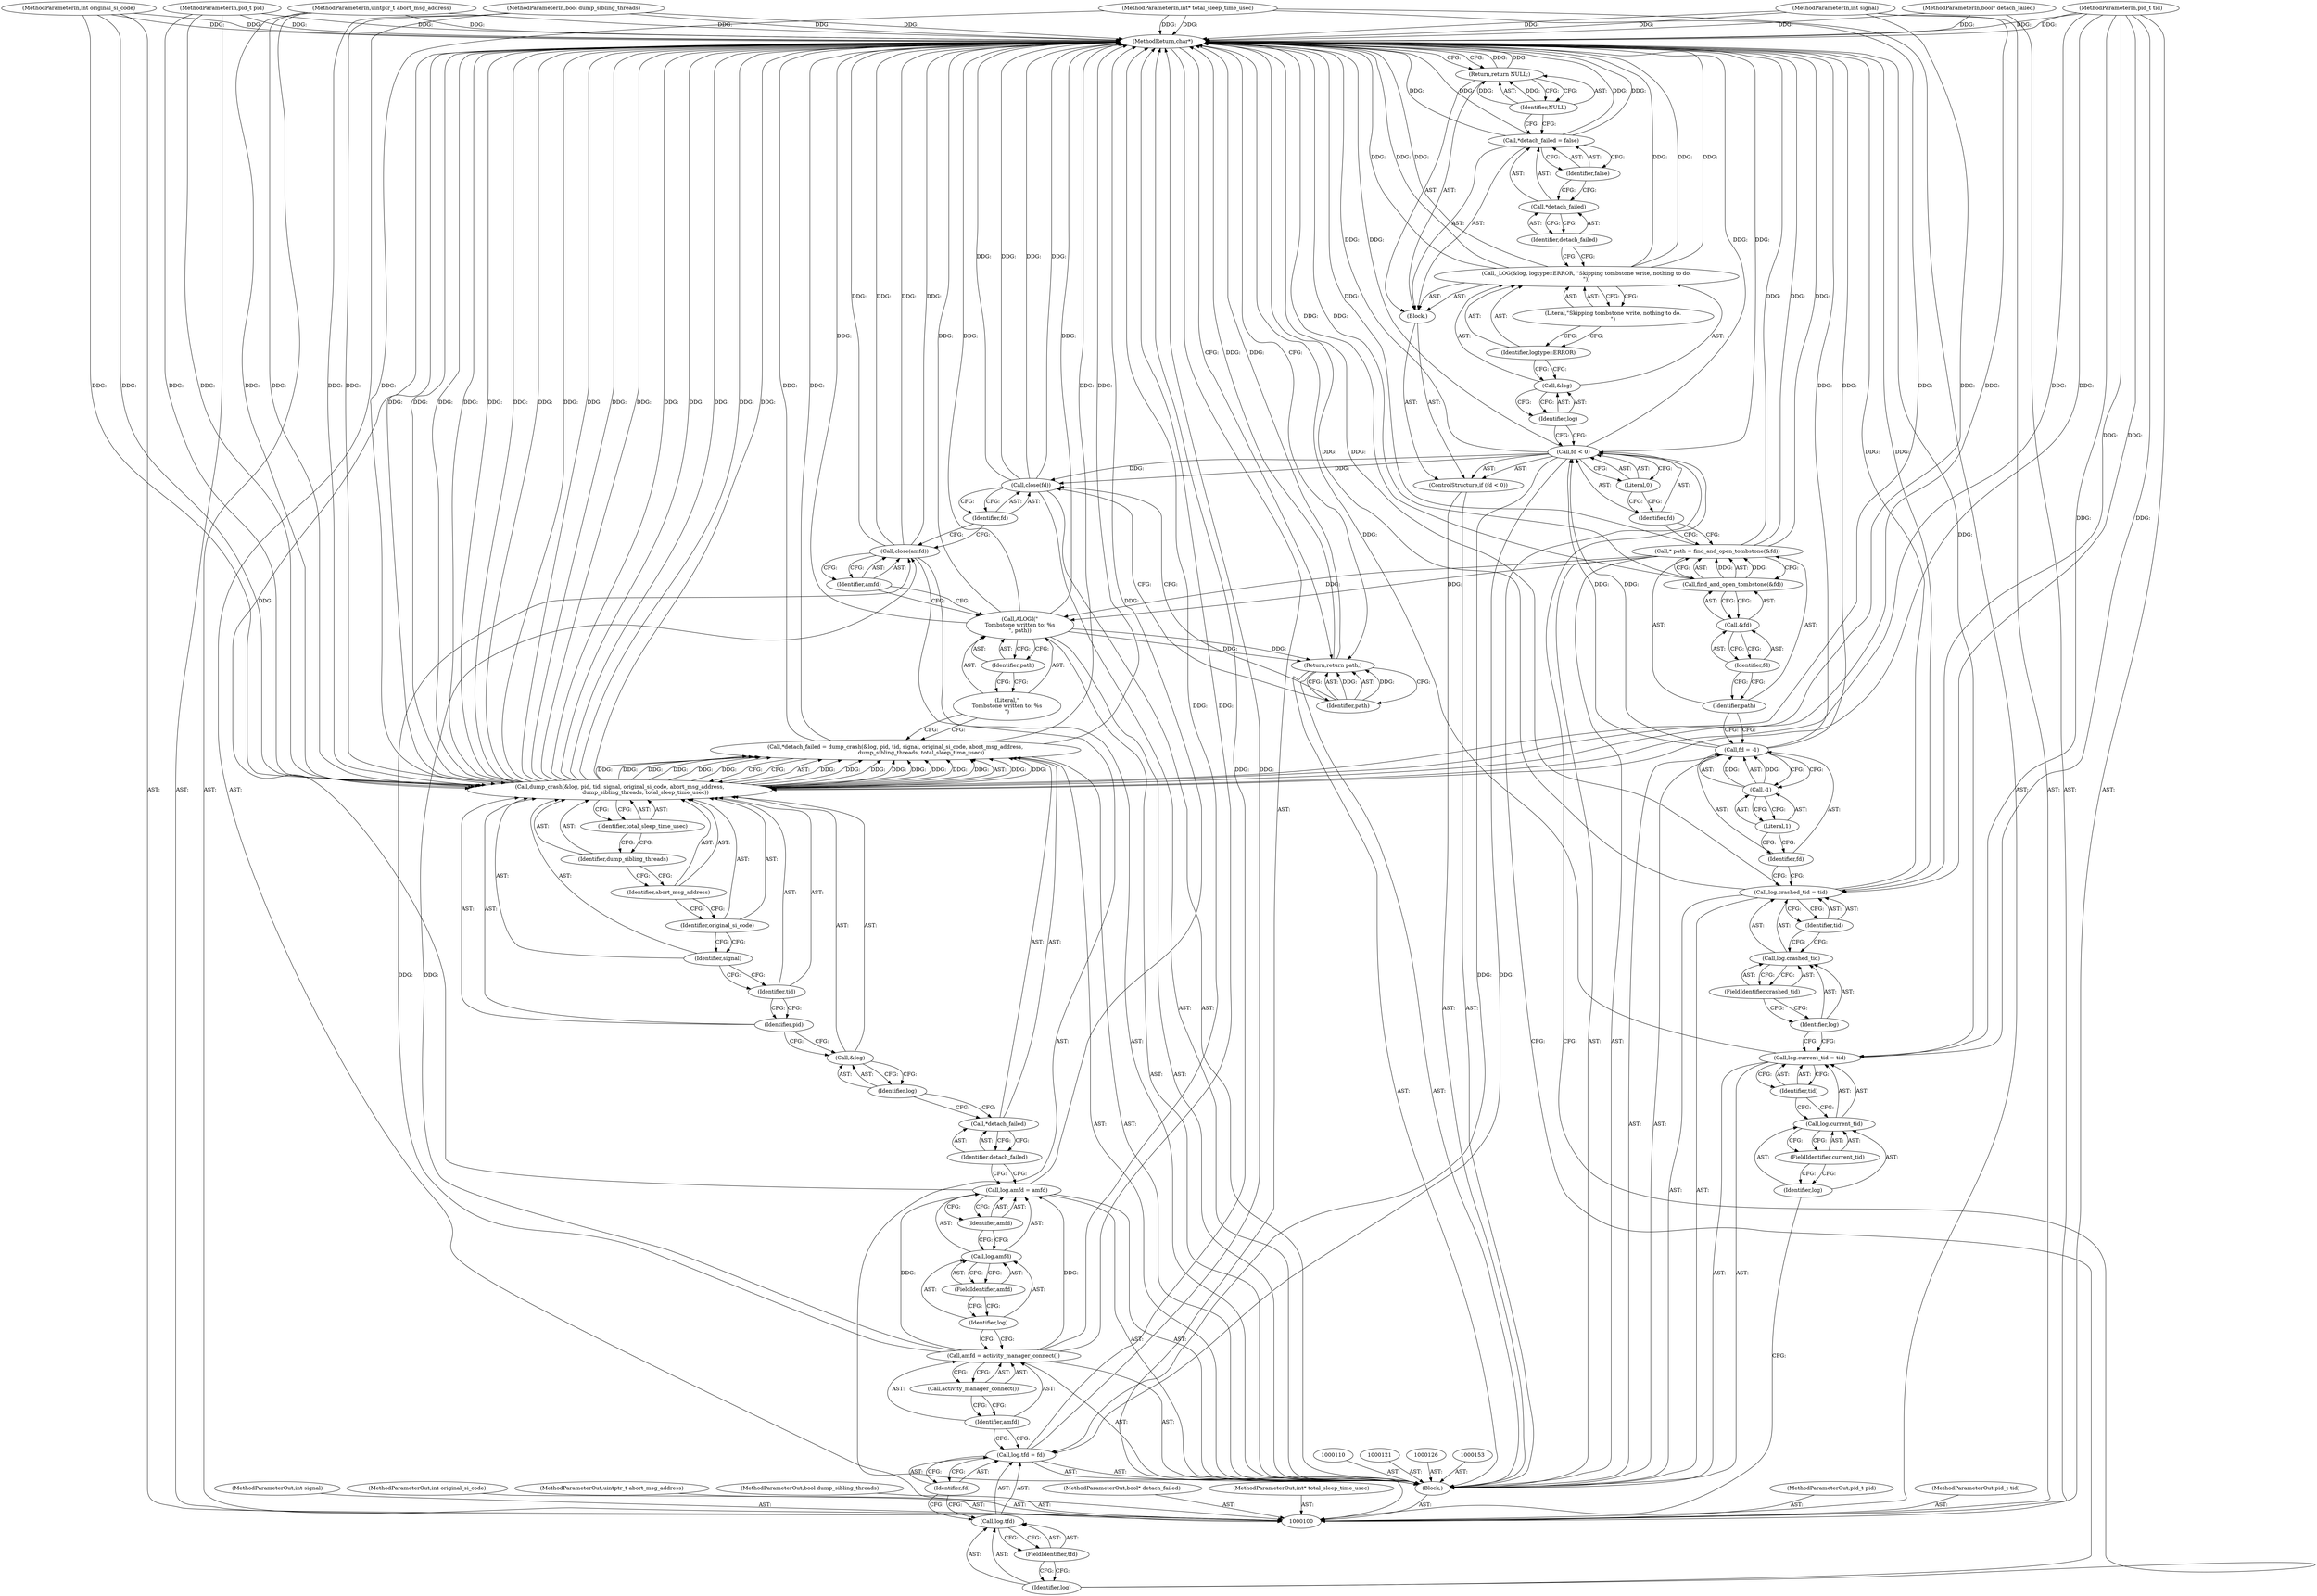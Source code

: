 digraph "0_Android_81df1cc77722000f8d0025c1ab00ced123aa573c" {
"1000184" [label="(MethodReturn,char*)"];
"1000101" [label="(MethodParameterIn,pid_t pid)"];
"1000257" [label="(MethodParameterOut,pid_t pid)"];
"1000102" [label="(MethodParameterIn,pid_t tid)"];
"1000258" [label="(MethodParameterOut,pid_t tid)"];
"1000103" [label="(MethodParameterIn,int signal)"];
"1000259" [label="(MethodParameterOut,int signal)"];
"1000104" [label="(MethodParameterIn,int original_si_code)"];
"1000260" [label="(MethodParameterOut,int original_si_code)"];
"1000124" [label="(Call,-1)"];
"1000125" [label="(Literal,1)"];
"1000122" [label="(Call,fd = -1)"];
"1000123" [label="(Identifier,fd)"];
"1000129" [label="(Call,find_and_open_tombstone(&fd))"];
"1000130" [label="(Call,&fd)"];
"1000131" [label="(Identifier,fd)"];
"1000127" [label="(Call,* path = find_and_open_tombstone(&fd))"];
"1000128" [label="(Identifier,path)"];
"1000135" [label="(Literal,0)"];
"1000136" [label="(Block,)"];
"1000132" [label="(ControlStructure,if (fd < 0))"];
"1000133" [label="(Call,fd < 0)"];
"1000134" [label="(Identifier,fd)"];
"1000138" [label="(Call,&log)"];
"1000139" [label="(Identifier,log)"];
"1000140" [label="(Identifier,logtype::ERROR)"];
"1000141" [label="(Literal,\"Skipping tombstone write, nothing to do.\n\")"];
"1000137" [label="(Call,_LOG(&log, logtype::ERROR, \"Skipping tombstone write, nothing to do.\n\"))"];
"1000142" [label="(Call,*detach_failed = false)"];
"1000143" [label="(Call,*detach_failed)"];
"1000145" [label="(Identifier,false)"];
"1000144" [label="(Identifier,detach_failed)"];
"1000146" [label="(Return,return NULL;)"];
"1000147" [label="(Identifier,NULL)"];
"1000152" [label="(Identifier,fd)"];
"1000148" [label="(Call,log.tfd = fd)"];
"1000149" [label="(Call,log.tfd)"];
"1000150" [label="(Identifier,log)"];
"1000151" [label="(FieldIdentifier,tfd)"];
"1000105" [label="(MethodParameterIn,uintptr_t abort_msg_address)"];
"1000261" [label="(MethodParameterOut,uintptr_t abort_msg_address)"];
"1000106" [label="(MethodParameterIn,bool dump_sibling_threads)"];
"1000262" [label="(MethodParameterOut,bool dump_sibling_threads)"];
"1000156" [label="(Call,activity_manager_connect())"];
"1000154" [label="(Call,amfd = activity_manager_connect())"];
"1000155" [label="(Identifier,amfd)"];
"1000161" [label="(Identifier,amfd)"];
"1000157" [label="(Call,log.amfd = amfd)"];
"1000158" [label="(Call,log.amfd)"];
"1000159" [label="(Identifier,log)"];
"1000160" [label="(FieldIdentifier,amfd)"];
"1000162" [label="(Call,*detach_failed = dump_crash(&log, pid, tid, signal, original_si_code, abort_msg_address,\n                              dump_sibling_threads, total_sleep_time_usec))"];
"1000163" [label="(Call,*detach_failed)"];
"1000165" [label="(Call,dump_crash(&log, pid, tid, signal, original_si_code, abort_msg_address,\n                              dump_sibling_threads, total_sleep_time_usec))"];
"1000164" [label="(Identifier,detach_failed)"];
"1000166" [label="(Call,&log)"];
"1000167" [label="(Identifier,log)"];
"1000168" [label="(Identifier,pid)"];
"1000169" [label="(Identifier,tid)"];
"1000170" [label="(Identifier,signal)"];
"1000171" [label="(Identifier,original_si_code)"];
"1000172" [label="(Identifier,abort_msg_address)"];
"1000173" [label="(Identifier,dump_sibling_threads)"];
"1000174" [label="(Identifier,total_sleep_time_usec)"];
"1000175" [label="(Call,ALOGI(\"\nTombstone written to: %s\n\", path))"];
"1000177" [label="(Identifier,path)"];
"1000176" [label="(Literal,\"\nTombstone written to: %s\n\")"];
"1000178" [label="(Call,close(amfd))"];
"1000179" [label="(Identifier,amfd)"];
"1000180" [label="(Call,close(fd))"];
"1000181" [label="(Identifier,fd)"];
"1000107" [label="(MethodParameterIn,bool* detach_failed)"];
"1000263" [label="(MethodParameterOut,bool* detach_failed)"];
"1000108" [label="(MethodParameterIn,int* total_sleep_time_usec)"];
"1000264" [label="(MethodParameterOut,int* total_sleep_time_usec)"];
"1000109" [label="(Block,)"];
"1000182" [label="(Return,return path;)"];
"1000183" [label="(Identifier,path)"];
"1000115" [label="(Identifier,tid)"];
"1000111" [label="(Call,log.current_tid = tid)"];
"1000112" [label="(Call,log.current_tid)"];
"1000113" [label="(Identifier,log)"];
"1000114" [label="(FieldIdentifier,current_tid)"];
"1000120" [label="(Identifier,tid)"];
"1000116" [label="(Call,log.crashed_tid = tid)"];
"1000117" [label="(Call,log.crashed_tid)"];
"1000118" [label="(Identifier,log)"];
"1000119" [label="(FieldIdentifier,crashed_tid)"];
"1000184" -> "1000100"  [label="AST: "];
"1000184" -> "1000146"  [label="CFG: "];
"1000184" -> "1000182"  [label="CFG: "];
"1000108" -> "1000184"  [label="DDG: "];
"1000107" -> "1000184"  [label="DDG: "];
"1000165" -> "1000184"  [label="DDG: "];
"1000165" -> "1000184"  [label="DDG: "];
"1000165" -> "1000184"  [label="DDG: "];
"1000165" -> "1000184"  [label="DDG: "];
"1000165" -> "1000184"  [label="DDG: "];
"1000165" -> "1000184"  [label="DDG: "];
"1000165" -> "1000184"  [label="DDG: "];
"1000165" -> "1000184"  [label="DDG: "];
"1000105" -> "1000184"  [label="DDG: "];
"1000180" -> "1000184"  [label="DDG: "];
"1000180" -> "1000184"  [label="DDG: "];
"1000178" -> "1000184"  [label="DDG: "];
"1000178" -> "1000184"  [label="DDG: "];
"1000116" -> "1000184"  [label="DDG: "];
"1000116" -> "1000184"  [label="DDG: "];
"1000129" -> "1000184"  [label="DDG: "];
"1000104" -> "1000184"  [label="DDG: "];
"1000137" -> "1000184"  [label="DDG: "];
"1000137" -> "1000184"  [label="DDG: "];
"1000137" -> "1000184"  [label="DDG: "];
"1000127" -> "1000184"  [label="DDG: "];
"1000127" -> "1000184"  [label="DDG: "];
"1000133" -> "1000184"  [label="DDG: "];
"1000133" -> "1000184"  [label="DDG: "];
"1000157" -> "1000184"  [label="DDG: "];
"1000103" -> "1000184"  [label="DDG: "];
"1000148" -> "1000184"  [label="DDG: "];
"1000102" -> "1000184"  [label="DDG: "];
"1000111" -> "1000184"  [label="DDG: "];
"1000101" -> "1000184"  [label="DDG: "];
"1000142" -> "1000184"  [label="DDG: "];
"1000142" -> "1000184"  [label="DDG: "];
"1000175" -> "1000184"  [label="DDG: "];
"1000175" -> "1000184"  [label="DDG: "];
"1000154" -> "1000184"  [label="DDG: "];
"1000162" -> "1000184"  [label="DDG: "];
"1000162" -> "1000184"  [label="DDG: "];
"1000106" -> "1000184"  [label="DDG: "];
"1000122" -> "1000184"  [label="DDG: "];
"1000146" -> "1000184"  [label="DDG: "];
"1000182" -> "1000184"  [label="DDG: "];
"1000101" -> "1000100"  [label="AST: "];
"1000101" -> "1000184"  [label="DDG: "];
"1000101" -> "1000165"  [label="DDG: "];
"1000257" -> "1000100"  [label="AST: "];
"1000102" -> "1000100"  [label="AST: "];
"1000102" -> "1000184"  [label="DDG: "];
"1000102" -> "1000111"  [label="DDG: "];
"1000102" -> "1000116"  [label="DDG: "];
"1000102" -> "1000165"  [label="DDG: "];
"1000258" -> "1000100"  [label="AST: "];
"1000103" -> "1000100"  [label="AST: "];
"1000103" -> "1000184"  [label="DDG: "];
"1000103" -> "1000165"  [label="DDG: "];
"1000259" -> "1000100"  [label="AST: "];
"1000104" -> "1000100"  [label="AST: "];
"1000104" -> "1000184"  [label="DDG: "];
"1000104" -> "1000165"  [label="DDG: "];
"1000260" -> "1000100"  [label="AST: "];
"1000124" -> "1000122"  [label="AST: "];
"1000124" -> "1000125"  [label="CFG: "];
"1000125" -> "1000124"  [label="AST: "];
"1000122" -> "1000124"  [label="CFG: "];
"1000124" -> "1000122"  [label="DDG: "];
"1000125" -> "1000124"  [label="AST: "];
"1000125" -> "1000123"  [label="CFG: "];
"1000124" -> "1000125"  [label="CFG: "];
"1000122" -> "1000109"  [label="AST: "];
"1000122" -> "1000124"  [label="CFG: "];
"1000123" -> "1000122"  [label="AST: "];
"1000124" -> "1000122"  [label="AST: "];
"1000128" -> "1000122"  [label="CFG: "];
"1000122" -> "1000184"  [label="DDG: "];
"1000124" -> "1000122"  [label="DDG: "];
"1000122" -> "1000133"  [label="DDG: "];
"1000123" -> "1000122"  [label="AST: "];
"1000123" -> "1000116"  [label="CFG: "];
"1000125" -> "1000123"  [label="CFG: "];
"1000129" -> "1000127"  [label="AST: "];
"1000129" -> "1000130"  [label="CFG: "];
"1000130" -> "1000129"  [label="AST: "];
"1000127" -> "1000129"  [label="CFG: "];
"1000129" -> "1000184"  [label="DDG: "];
"1000129" -> "1000127"  [label="DDG: "];
"1000130" -> "1000129"  [label="AST: "];
"1000130" -> "1000131"  [label="CFG: "];
"1000131" -> "1000130"  [label="AST: "];
"1000129" -> "1000130"  [label="CFG: "];
"1000131" -> "1000130"  [label="AST: "];
"1000131" -> "1000128"  [label="CFG: "];
"1000130" -> "1000131"  [label="CFG: "];
"1000127" -> "1000109"  [label="AST: "];
"1000127" -> "1000129"  [label="CFG: "];
"1000128" -> "1000127"  [label="AST: "];
"1000129" -> "1000127"  [label="AST: "];
"1000134" -> "1000127"  [label="CFG: "];
"1000127" -> "1000184"  [label="DDG: "];
"1000127" -> "1000184"  [label="DDG: "];
"1000129" -> "1000127"  [label="DDG: "];
"1000127" -> "1000175"  [label="DDG: "];
"1000128" -> "1000127"  [label="AST: "];
"1000128" -> "1000122"  [label="CFG: "];
"1000131" -> "1000128"  [label="CFG: "];
"1000135" -> "1000133"  [label="AST: "];
"1000135" -> "1000134"  [label="CFG: "];
"1000133" -> "1000135"  [label="CFG: "];
"1000136" -> "1000132"  [label="AST: "];
"1000137" -> "1000136"  [label="AST: "];
"1000142" -> "1000136"  [label="AST: "];
"1000146" -> "1000136"  [label="AST: "];
"1000132" -> "1000109"  [label="AST: "];
"1000133" -> "1000132"  [label="AST: "];
"1000136" -> "1000132"  [label="AST: "];
"1000133" -> "1000132"  [label="AST: "];
"1000133" -> "1000135"  [label="CFG: "];
"1000134" -> "1000133"  [label="AST: "];
"1000135" -> "1000133"  [label="AST: "];
"1000139" -> "1000133"  [label="CFG: "];
"1000150" -> "1000133"  [label="CFG: "];
"1000133" -> "1000184"  [label="DDG: "];
"1000133" -> "1000184"  [label="DDG: "];
"1000122" -> "1000133"  [label="DDG: "];
"1000133" -> "1000148"  [label="DDG: "];
"1000133" -> "1000180"  [label="DDG: "];
"1000134" -> "1000133"  [label="AST: "];
"1000134" -> "1000127"  [label="CFG: "];
"1000135" -> "1000134"  [label="CFG: "];
"1000138" -> "1000137"  [label="AST: "];
"1000138" -> "1000139"  [label="CFG: "];
"1000139" -> "1000138"  [label="AST: "];
"1000140" -> "1000138"  [label="CFG: "];
"1000139" -> "1000138"  [label="AST: "];
"1000139" -> "1000133"  [label="CFG: "];
"1000138" -> "1000139"  [label="CFG: "];
"1000140" -> "1000137"  [label="AST: "];
"1000140" -> "1000138"  [label="CFG: "];
"1000141" -> "1000140"  [label="CFG: "];
"1000141" -> "1000137"  [label="AST: "];
"1000141" -> "1000140"  [label="CFG: "];
"1000137" -> "1000141"  [label="CFG: "];
"1000137" -> "1000136"  [label="AST: "];
"1000137" -> "1000141"  [label="CFG: "];
"1000138" -> "1000137"  [label="AST: "];
"1000140" -> "1000137"  [label="AST: "];
"1000141" -> "1000137"  [label="AST: "];
"1000144" -> "1000137"  [label="CFG: "];
"1000137" -> "1000184"  [label="DDG: "];
"1000137" -> "1000184"  [label="DDG: "];
"1000137" -> "1000184"  [label="DDG: "];
"1000142" -> "1000136"  [label="AST: "];
"1000142" -> "1000145"  [label="CFG: "];
"1000143" -> "1000142"  [label="AST: "];
"1000145" -> "1000142"  [label="AST: "];
"1000147" -> "1000142"  [label="CFG: "];
"1000142" -> "1000184"  [label="DDG: "];
"1000142" -> "1000184"  [label="DDG: "];
"1000143" -> "1000142"  [label="AST: "];
"1000143" -> "1000144"  [label="CFG: "];
"1000144" -> "1000143"  [label="AST: "];
"1000145" -> "1000143"  [label="CFG: "];
"1000145" -> "1000142"  [label="AST: "];
"1000145" -> "1000143"  [label="CFG: "];
"1000142" -> "1000145"  [label="CFG: "];
"1000144" -> "1000143"  [label="AST: "];
"1000144" -> "1000137"  [label="CFG: "];
"1000143" -> "1000144"  [label="CFG: "];
"1000146" -> "1000136"  [label="AST: "];
"1000146" -> "1000147"  [label="CFG: "];
"1000147" -> "1000146"  [label="AST: "];
"1000184" -> "1000146"  [label="CFG: "];
"1000146" -> "1000184"  [label="DDG: "];
"1000147" -> "1000146"  [label="DDG: "];
"1000147" -> "1000146"  [label="AST: "];
"1000147" -> "1000142"  [label="CFG: "];
"1000146" -> "1000147"  [label="CFG: "];
"1000147" -> "1000146"  [label="DDG: "];
"1000152" -> "1000148"  [label="AST: "];
"1000152" -> "1000149"  [label="CFG: "];
"1000148" -> "1000152"  [label="CFG: "];
"1000148" -> "1000109"  [label="AST: "];
"1000148" -> "1000152"  [label="CFG: "];
"1000149" -> "1000148"  [label="AST: "];
"1000152" -> "1000148"  [label="AST: "];
"1000155" -> "1000148"  [label="CFG: "];
"1000148" -> "1000184"  [label="DDG: "];
"1000133" -> "1000148"  [label="DDG: "];
"1000149" -> "1000148"  [label="AST: "];
"1000149" -> "1000151"  [label="CFG: "];
"1000150" -> "1000149"  [label="AST: "];
"1000151" -> "1000149"  [label="AST: "];
"1000152" -> "1000149"  [label="CFG: "];
"1000150" -> "1000149"  [label="AST: "];
"1000150" -> "1000133"  [label="CFG: "];
"1000151" -> "1000150"  [label="CFG: "];
"1000151" -> "1000149"  [label="AST: "];
"1000151" -> "1000150"  [label="CFG: "];
"1000149" -> "1000151"  [label="CFG: "];
"1000105" -> "1000100"  [label="AST: "];
"1000105" -> "1000184"  [label="DDG: "];
"1000105" -> "1000165"  [label="DDG: "];
"1000261" -> "1000100"  [label="AST: "];
"1000106" -> "1000100"  [label="AST: "];
"1000106" -> "1000184"  [label="DDG: "];
"1000106" -> "1000165"  [label="DDG: "];
"1000262" -> "1000100"  [label="AST: "];
"1000156" -> "1000154"  [label="AST: "];
"1000156" -> "1000155"  [label="CFG: "];
"1000154" -> "1000156"  [label="CFG: "];
"1000154" -> "1000109"  [label="AST: "];
"1000154" -> "1000156"  [label="CFG: "];
"1000155" -> "1000154"  [label="AST: "];
"1000156" -> "1000154"  [label="AST: "];
"1000159" -> "1000154"  [label="CFG: "];
"1000154" -> "1000184"  [label="DDG: "];
"1000154" -> "1000157"  [label="DDG: "];
"1000154" -> "1000178"  [label="DDG: "];
"1000155" -> "1000154"  [label="AST: "];
"1000155" -> "1000148"  [label="CFG: "];
"1000156" -> "1000155"  [label="CFG: "];
"1000161" -> "1000157"  [label="AST: "];
"1000161" -> "1000158"  [label="CFG: "];
"1000157" -> "1000161"  [label="CFG: "];
"1000157" -> "1000109"  [label="AST: "];
"1000157" -> "1000161"  [label="CFG: "];
"1000158" -> "1000157"  [label="AST: "];
"1000161" -> "1000157"  [label="AST: "];
"1000164" -> "1000157"  [label="CFG: "];
"1000157" -> "1000184"  [label="DDG: "];
"1000154" -> "1000157"  [label="DDG: "];
"1000158" -> "1000157"  [label="AST: "];
"1000158" -> "1000160"  [label="CFG: "];
"1000159" -> "1000158"  [label="AST: "];
"1000160" -> "1000158"  [label="AST: "];
"1000161" -> "1000158"  [label="CFG: "];
"1000159" -> "1000158"  [label="AST: "];
"1000159" -> "1000154"  [label="CFG: "];
"1000160" -> "1000159"  [label="CFG: "];
"1000160" -> "1000158"  [label="AST: "];
"1000160" -> "1000159"  [label="CFG: "];
"1000158" -> "1000160"  [label="CFG: "];
"1000162" -> "1000109"  [label="AST: "];
"1000162" -> "1000165"  [label="CFG: "];
"1000163" -> "1000162"  [label="AST: "];
"1000165" -> "1000162"  [label="AST: "];
"1000176" -> "1000162"  [label="CFG: "];
"1000162" -> "1000184"  [label="DDG: "];
"1000162" -> "1000184"  [label="DDG: "];
"1000165" -> "1000162"  [label="DDG: "];
"1000165" -> "1000162"  [label="DDG: "];
"1000165" -> "1000162"  [label="DDG: "];
"1000165" -> "1000162"  [label="DDG: "];
"1000165" -> "1000162"  [label="DDG: "];
"1000165" -> "1000162"  [label="DDG: "];
"1000165" -> "1000162"  [label="DDG: "];
"1000165" -> "1000162"  [label="DDG: "];
"1000163" -> "1000162"  [label="AST: "];
"1000163" -> "1000164"  [label="CFG: "];
"1000164" -> "1000163"  [label="AST: "];
"1000167" -> "1000163"  [label="CFG: "];
"1000165" -> "1000162"  [label="AST: "];
"1000165" -> "1000174"  [label="CFG: "];
"1000166" -> "1000165"  [label="AST: "];
"1000168" -> "1000165"  [label="AST: "];
"1000169" -> "1000165"  [label="AST: "];
"1000170" -> "1000165"  [label="AST: "];
"1000171" -> "1000165"  [label="AST: "];
"1000172" -> "1000165"  [label="AST: "];
"1000173" -> "1000165"  [label="AST: "];
"1000174" -> "1000165"  [label="AST: "];
"1000162" -> "1000165"  [label="CFG: "];
"1000165" -> "1000184"  [label="DDG: "];
"1000165" -> "1000184"  [label="DDG: "];
"1000165" -> "1000184"  [label="DDG: "];
"1000165" -> "1000184"  [label="DDG: "];
"1000165" -> "1000184"  [label="DDG: "];
"1000165" -> "1000184"  [label="DDG: "];
"1000165" -> "1000184"  [label="DDG: "];
"1000165" -> "1000184"  [label="DDG: "];
"1000165" -> "1000162"  [label="DDG: "];
"1000165" -> "1000162"  [label="DDG: "];
"1000165" -> "1000162"  [label="DDG: "];
"1000165" -> "1000162"  [label="DDG: "];
"1000165" -> "1000162"  [label="DDG: "];
"1000165" -> "1000162"  [label="DDG: "];
"1000165" -> "1000162"  [label="DDG: "];
"1000165" -> "1000162"  [label="DDG: "];
"1000101" -> "1000165"  [label="DDG: "];
"1000102" -> "1000165"  [label="DDG: "];
"1000103" -> "1000165"  [label="DDG: "];
"1000104" -> "1000165"  [label="DDG: "];
"1000105" -> "1000165"  [label="DDG: "];
"1000106" -> "1000165"  [label="DDG: "];
"1000108" -> "1000165"  [label="DDG: "];
"1000164" -> "1000163"  [label="AST: "];
"1000164" -> "1000157"  [label="CFG: "];
"1000163" -> "1000164"  [label="CFG: "];
"1000166" -> "1000165"  [label="AST: "];
"1000166" -> "1000167"  [label="CFG: "];
"1000167" -> "1000166"  [label="AST: "];
"1000168" -> "1000166"  [label="CFG: "];
"1000167" -> "1000166"  [label="AST: "];
"1000167" -> "1000163"  [label="CFG: "];
"1000166" -> "1000167"  [label="CFG: "];
"1000168" -> "1000165"  [label="AST: "];
"1000168" -> "1000166"  [label="CFG: "];
"1000169" -> "1000168"  [label="CFG: "];
"1000169" -> "1000165"  [label="AST: "];
"1000169" -> "1000168"  [label="CFG: "];
"1000170" -> "1000169"  [label="CFG: "];
"1000170" -> "1000165"  [label="AST: "];
"1000170" -> "1000169"  [label="CFG: "];
"1000171" -> "1000170"  [label="CFG: "];
"1000171" -> "1000165"  [label="AST: "];
"1000171" -> "1000170"  [label="CFG: "];
"1000172" -> "1000171"  [label="CFG: "];
"1000172" -> "1000165"  [label="AST: "];
"1000172" -> "1000171"  [label="CFG: "];
"1000173" -> "1000172"  [label="CFG: "];
"1000173" -> "1000165"  [label="AST: "];
"1000173" -> "1000172"  [label="CFG: "];
"1000174" -> "1000173"  [label="CFG: "];
"1000174" -> "1000165"  [label="AST: "];
"1000174" -> "1000173"  [label="CFG: "];
"1000165" -> "1000174"  [label="CFG: "];
"1000175" -> "1000109"  [label="AST: "];
"1000175" -> "1000177"  [label="CFG: "];
"1000176" -> "1000175"  [label="AST: "];
"1000177" -> "1000175"  [label="AST: "];
"1000179" -> "1000175"  [label="CFG: "];
"1000175" -> "1000184"  [label="DDG: "];
"1000175" -> "1000184"  [label="DDG: "];
"1000127" -> "1000175"  [label="DDG: "];
"1000175" -> "1000182"  [label="DDG: "];
"1000177" -> "1000175"  [label="AST: "];
"1000177" -> "1000176"  [label="CFG: "];
"1000175" -> "1000177"  [label="CFG: "];
"1000176" -> "1000175"  [label="AST: "];
"1000176" -> "1000162"  [label="CFG: "];
"1000177" -> "1000176"  [label="CFG: "];
"1000178" -> "1000109"  [label="AST: "];
"1000178" -> "1000179"  [label="CFG: "];
"1000179" -> "1000178"  [label="AST: "];
"1000181" -> "1000178"  [label="CFG: "];
"1000178" -> "1000184"  [label="DDG: "];
"1000178" -> "1000184"  [label="DDG: "];
"1000154" -> "1000178"  [label="DDG: "];
"1000179" -> "1000178"  [label="AST: "];
"1000179" -> "1000175"  [label="CFG: "];
"1000178" -> "1000179"  [label="CFG: "];
"1000180" -> "1000109"  [label="AST: "];
"1000180" -> "1000181"  [label="CFG: "];
"1000181" -> "1000180"  [label="AST: "];
"1000183" -> "1000180"  [label="CFG: "];
"1000180" -> "1000184"  [label="DDG: "];
"1000180" -> "1000184"  [label="DDG: "];
"1000133" -> "1000180"  [label="DDG: "];
"1000181" -> "1000180"  [label="AST: "];
"1000181" -> "1000178"  [label="CFG: "];
"1000180" -> "1000181"  [label="CFG: "];
"1000107" -> "1000100"  [label="AST: "];
"1000107" -> "1000184"  [label="DDG: "];
"1000263" -> "1000100"  [label="AST: "];
"1000108" -> "1000100"  [label="AST: "];
"1000108" -> "1000184"  [label="DDG: "];
"1000108" -> "1000165"  [label="DDG: "];
"1000264" -> "1000100"  [label="AST: "];
"1000109" -> "1000100"  [label="AST: "];
"1000110" -> "1000109"  [label="AST: "];
"1000111" -> "1000109"  [label="AST: "];
"1000116" -> "1000109"  [label="AST: "];
"1000121" -> "1000109"  [label="AST: "];
"1000122" -> "1000109"  [label="AST: "];
"1000126" -> "1000109"  [label="AST: "];
"1000127" -> "1000109"  [label="AST: "];
"1000132" -> "1000109"  [label="AST: "];
"1000148" -> "1000109"  [label="AST: "];
"1000153" -> "1000109"  [label="AST: "];
"1000154" -> "1000109"  [label="AST: "];
"1000157" -> "1000109"  [label="AST: "];
"1000162" -> "1000109"  [label="AST: "];
"1000175" -> "1000109"  [label="AST: "];
"1000178" -> "1000109"  [label="AST: "];
"1000180" -> "1000109"  [label="AST: "];
"1000182" -> "1000109"  [label="AST: "];
"1000182" -> "1000109"  [label="AST: "];
"1000182" -> "1000183"  [label="CFG: "];
"1000183" -> "1000182"  [label="AST: "];
"1000184" -> "1000182"  [label="CFG: "];
"1000182" -> "1000184"  [label="DDG: "];
"1000183" -> "1000182"  [label="DDG: "];
"1000175" -> "1000182"  [label="DDG: "];
"1000183" -> "1000182"  [label="AST: "];
"1000183" -> "1000180"  [label="CFG: "];
"1000182" -> "1000183"  [label="CFG: "];
"1000183" -> "1000182"  [label="DDG: "];
"1000115" -> "1000111"  [label="AST: "];
"1000115" -> "1000112"  [label="CFG: "];
"1000111" -> "1000115"  [label="CFG: "];
"1000111" -> "1000109"  [label="AST: "];
"1000111" -> "1000115"  [label="CFG: "];
"1000112" -> "1000111"  [label="AST: "];
"1000115" -> "1000111"  [label="AST: "];
"1000118" -> "1000111"  [label="CFG: "];
"1000111" -> "1000184"  [label="DDG: "];
"1000102" -> "1000111"  [label="DDG: "];
"1000112" -> "1000111"  [label="AST: "];
"1000112" -> "1000114"  [label="CFG: "];
"1000113" -> "1000112"  [label="AST: "];
"1000114" -> "1000112"  [label="AST: "];
"1000115" -> "1000112"  [label="CFG: "];
"1000113" -> "1000112"  [label="AST: "];
"1000113" -> "1000100"  [label="CFG: "];
"1000114" -> "1000113"  [label="CFG: "];
"1000114" -> "1000112"  [label="AST: "];
"1000114" -> "1000113"  [label="CFG: "];
"1000112" -> "1000114"  [label="CFG: "];
"1000120" -> "1000116"  [label="AST: "];
"1000120" -> "1000117"  [label="CFG: "];
"1000116" -> "1000120"  [label="CFG: "];
"1000116" -> "1000109"  [label="AST: "];
"1000116" -> "1000120"  [label="CFG: "];
"1000117" -> "1000116"  [label="AST: "];
"1000120" -> "1000116"  [label="AST: "];
"1000123" -> "1000116"  [label="CFG: "];
"1000116" -> "1000184"  [label="DDG: "];
"1000116" -> "1000184"  [label="DDG: "];
"1000102" -> "1000116"  [label="DDG: "];
"1000117" -> "1000116"  [label="AST: "];
"1000117" -> "1000119"  [label="CFG: "];
"1000118" -> "1000117"  [label="AST: "];
"1000119" -> "1000117"  [label="AST: "];
"1000120" -> "1000117"  [label="CFG: "];
"1000118" -> "1000117"  [label="AST: "];
"1000118" -> "1000111"  [label="CFG: "];
"1000119" -> "1000118"  [label="CFG: "];
"1000119" -> "1000117"  [label="AST: "];
"1000119" -> "1000118"  [label="CFG: "];
"1000117" -> "1000119"  [label="CFG: "];
}
